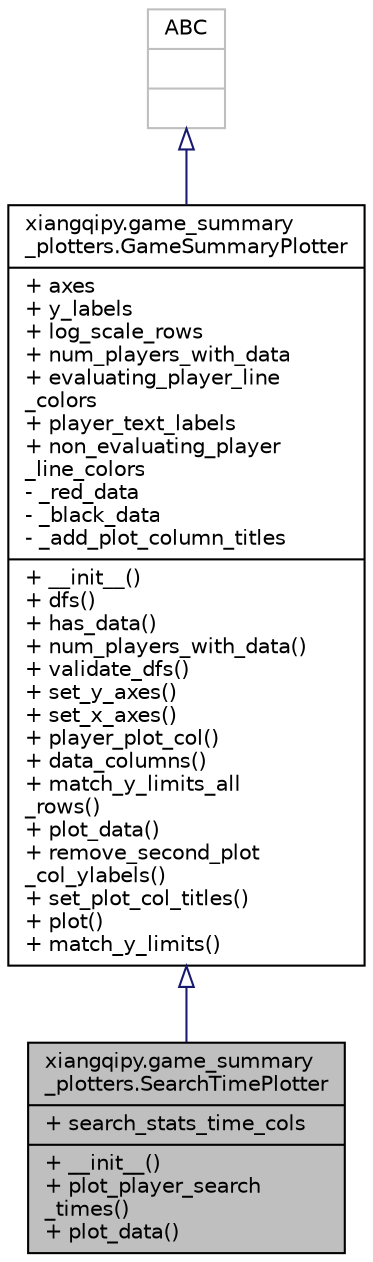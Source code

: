 digraph "xiangqipy.game_summary_plotters.SearchTimePlotter"
{
 // LATEX_PDF_SIZE
  edge [fontname="Helvetica",fontsize="10",labelfontname="Helvetica",labelfontsize="10"];
  node [fontname="Helvetica",fontsize="10",shape=record];
  Node1 [label="{xiangqipy.game_summary\l_plotters.SearchTimePlotter\n|+ search_stats_time_cols\l|+ __init__()\l+ plot_player_search\l_times()\l+ plot_data()\l}",height=0.2,width=0.4,color="black", fillcolor="grey75", style="filled", fontcolor="black",tooltip="Implements GameSummaryPlotter, and produces plots showing time spent by core MinimaxMoveEvaluator(s) ..."];
  Node2 -> Node1 [dir="back",color="midnightblue",fontsize="10",style="solid",arrowtail="onormal",fontname="Helvetica"];
  Node2 [label="{xiangqipy.game_summary\l_plotters.GameSummaryPlotter\n|+ axes\l+ y_labels\l+ log_scale_rows\l+ num_players_with_data\l+ evaluating_player_line\l_colors\l+ player_text_labels\l+ non_evaluating_player\l_line_colors\l- _red_data\l- _black_data\l- _add_plot_column_titles\l|+ __init__()\l+ dfs()\l+ has_data()\l+ num_players_with_data()\l+ validate_dfs()\l+ set_y_axes()\l+ set_x_axes()\l+ player_plot_col()\l+ data_columns()\l+ match_y_limits_all\l_rows()\l+ plot_data()\l+ remove_second_plot\l_col_ylabels()\l+ set_plot_col_titles()\l+ plot()\l+ match_y_limits()\l}",height=0.2,width=0.4,color="black", fillcolor="white", style="filled",URL="$classxiangqipy_1_1game__summary__plotters_1_1GameSummaryPlotter.html",tooltip="Abstract base class for plotting data stored in pandas dataframes (one df for each player) to a numpy..."];
  Node3 -> Node2 [dir="back",color="midnightblue",fontsize="10",style="solid",arrowtail="onormal",fontname="Helvetica"];
  Node3 [label="{ABC\n||}",height=0.2,width=0.4,color="grey75", fillcolor="white", style="filled",tooltip=" "];
}
